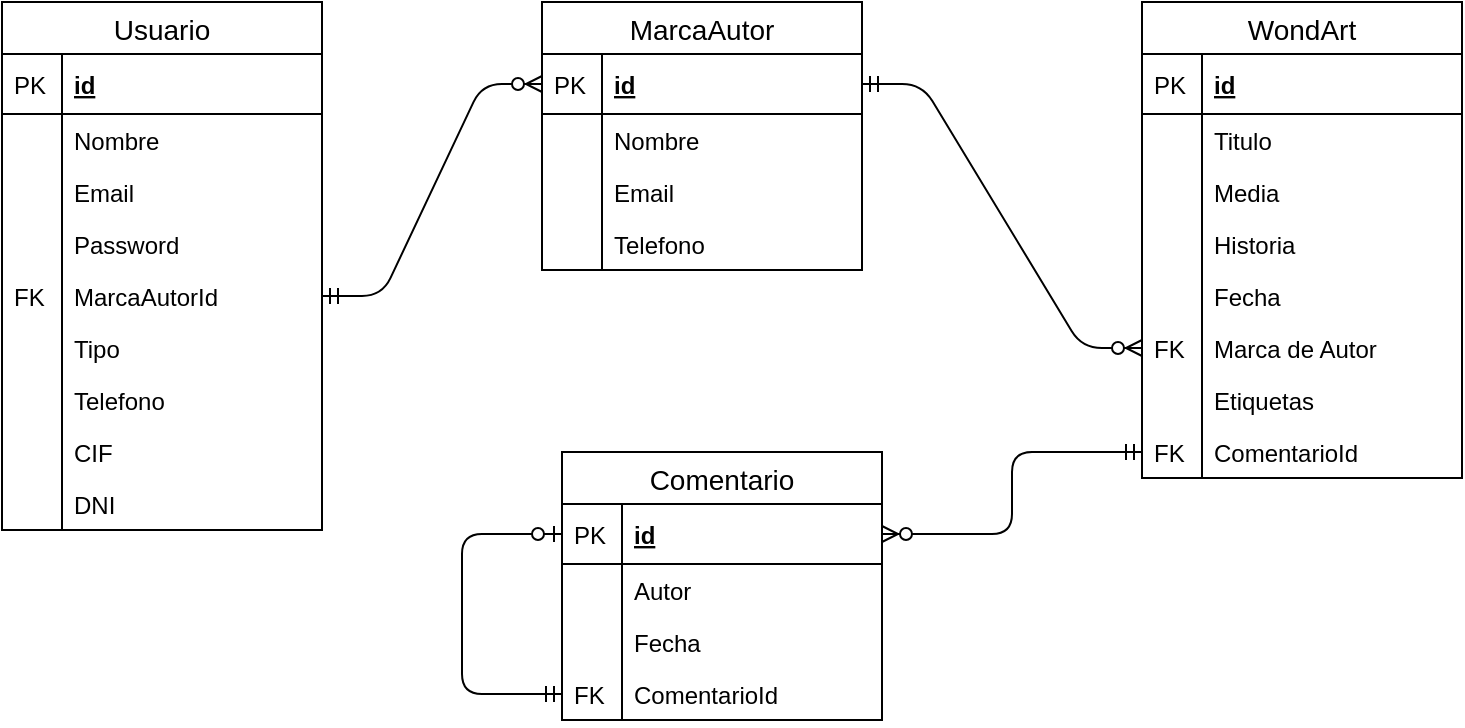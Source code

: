 <mxfile version="12.9.14" type="device"><diagram id="SJ3eZg0xeJV2ww6N6vY-" name="Page-1"><mxGraphModel dx="1038" dy="499" grid="1" gridSize="10" guides="1" tooltips="1" connect="1" arrows="1" fold="1" page="1" pageScale="1" pageWidth="827" pageHeight="1169" math="0" shadow="0"><root><mxCell id="0"/><mxCell id="1" parent="0"/><mxCell id="cLwYV3ZuJrsIDbmXV9xP-11" value="Usuario" style="swimlane;fontStyle=0;childLayout=stackLayout;horizontal=1;startSize=26;horizontalStack=0;resizeParent=1;resizeParentMax=0;resizeLast=0;collapsible=1;marginBottom=0;align=center;fontSize=14;" parent="1" vertex="1"><mxGeometry x="70" y="70" width="160" height="264" as="geometry"/></mxCell><mxCell id="cLwYV3ZuJrsIDbmXV9xP-12" value="id" style="shape=partialRectangle;top=0;left=0;right=0;bottom=1;align=left;verticalAlign=middle;fillColor=none;spacingLeft=34;spacingRight=4;overflow=hidden;rotatable=0;points=[[0,0.5],[1,0.5]];portConstraint=eastwest;dropTarget=0;fontStyle=5;fontSize=12;" parent="cLwYV3ZuJrsIDbmXV9xP-11" vertex="1"><mxGeometry y="26" width="160" height="30" as="geometry"/></mxCell><mxCell id="cLwYV3ZuJrsIDbmXV9xP-13" value="PK" style="shape=partialRectangle;top=0;left=0;bottom=0;fillColor=none;align=left;verticalAlign=middle;spacingLeft=4;spacingRight=4;overflow=hidden;rotatable=0;points=[];portConstraint=eastwest;part=1;fontSize=12;" parent="cLwYV3ZuJrsIDbmXV9xP-12" vertex="1" connectable="0"><mxGeometry width="30" height="30" as="geometry"/></mxCell><mxCell id="cLwYV3ZuJrsIDbmXV9xP-14" value="Nombre" style="shape=partialRectangle;top=0;left=0;right=0;bottom=0;align=left;verticalAlign=top;fillColor=none;spacingLeft=34;spacingRight=4;overflow=hidden;rotatable=0;points=[[0,0.5],[1,0.5]];portConstraint=eastwest;dropTarget=0;fontSize=12;" parent="cLwYV3ZuJrsIDbmXV9xP-11" vertex="1"><mxGeometry y="56" width="160" height="26" as="geometry"/></mxCell><mxCell id="cLwYV3ZuJrsIDbmXV9xP-15" value="" style="shape=partialRectangle;top=0;left=0;bottom=0;fillColor=none;align=left;verticalAlign=top;spacingLeft=4;spacingRight=4;overflow=hidden;rotatable=0;points=[];portConstraint=eastwest;part=1;fontSize=12;" parent="cLwYV3ZuJrsIDbmXV9xP-14" vertex="1" connectable="0"><mxGeometry width="30" height="26" as="geometry"/></mxCell><mxCell id="cLwYV3ZuJrsIDbmXV9xP-16" value="Email" style="shape=partialRectangle;top=0;left=0;right=0;bottom=0;align=left;verticalAlign=top;fillColor=none;spacingLeft=34;spacingRight=4;overflow=hidden;rotatable=0;points=[[0,0.5],[1,0.5]];portConstraint=eastwest;dropTarget=0;fontSize=12;" parent="cLwYV3ZuJrsIDbmXV9xP-11" vertex="1"><mxGeometry y="82" width="160" height="26" as="geometry"/></mxCell><mxCell id="cLwYV3ZuJrsIDbmXV9xP-17" value="" style="shape=partialRectangle;top=0;left=0;bottom=0;fillColor=none;align=left;verticalAlign=top;spacingLeft=4;spacingRight=4;overflow=hidden;rotatable=0;points=[];portConstraint=eastwest;part=1;fontSize=12;" parent="cLwYV3ZuJrsIDbmXV9xP-16" vertex="1" connectable="0"><mxGeometry width="30" height="26" as="geometry"/></mxCell><mxCell id="cLwYV3ZuJrsIDbmXV9xP-18" value="Password" style="shape=partialRectangle;top=0;left=0;right=0;bottom=0;align=left;verticalAlign=top;fillColor=none;spacingLeft=34;spacingRight=4;overflow=hidden;rotatable=0;points=[[0,0.5],[1,0.5]];portConstraint=eastwest;dropTarget=0;fontSize=12;" parent="cLwYV3ZuJrsIDbmXV9xP-11" vertex="1"><mxGeometry y="108" width="160" height="26" as="geometry"/></mxCell><mxCell id="cLwYV3ZuJrsIDbmXV9xP-19" value="" style="shape=partialRectangle;top=0;left=0;bottom=0;fillColor=none;align=left;verticalAlign=top;spacingLeft=4;spacingRight=4;overflow=hidden;rotatable=0;points=[];portConstraint=eastwest;part=1;fontSize=12;" parent="cLwYV3ZuJrsIDbmXV9xP-18" vertex="1" connectable="0"><mxGeometry width="30" height="26" as="geometry"/></mxCell><mxCell id="cLwYV3ZuJrsIDbmXV9xP-92" value="MarcaAutorId" style="shape=partialRectangle;top=0;left=0;right=0;bottom=0;align=left;verticalAlign=top;fillColor=none;spacingLeft=34;spacingRight=4;overflow=hidden;rotatable=0;points=[[0,0.5],[1,0.5]];portConstraint=eastwest;dropTarget=0;fontSize=12;" parent="cLwYV3ZuJrsIDbmXV9xP-11" vertex="1"><mxGeometry y="134" width="160" height="26" as="geometry"/></mxCell><mxCell id="cLwYV3ZuJrsIDbmXV9xP-93" value="FK" style="shape=partialRectangle;top=0;left=0;bottom=0;fillColor=none;align=left;verticalAlign=top;spacingLeft=4;spacingRight=4;overflow=hidden;rotatable=0;points=[];portConstraint=eastwest;part=1;fontSize=12;" parent="cLwYV3ZuJrsIDbmXV9xP-92" vertex="1" connectable="0"><mxGeometry width="30" height="26" as="geometry"/></mxCell><mxCell id="dgo3ebyUXn0-q-5l_IHf-7" value="Tipo" style="shape=partialRectangle;top=0;left=0;right=0;bottom=0;align=left;verticalAlign=top;fillColor=none;spacingLeft=34;spacingRight=4;overflow=hidden;rotatable=0;points=[[0,0.5],[1,0.5]];portConstraint=eastwest;dropTarget=0;fontSize=12;" vertex="1" parent="cLwYV3ZuJrsIDbmXV9xP-11"><mxGeometry y="160" width="160" height="26" as="geometry"/></mxCell><mxCell id="dgo3ebyUXn0-q-5l_IHf-8" value="" style="shape=partialRectangle;top=0;left=0;bottom=0;fillColor=none;align=left;verticalAlign=top;spacingLeft=4;spacingRight=4;overflow=hidden;rotatable=0;points=[];portConstraint=eastwest;part=1;fontSize=12;" vertex="1" connectable="0" parent="dgo3ebyUXn0-q-5l_IHf-7"><mxGeometry width="30" height="26" as="geometry"/></mxCell><mxCell id="dgo3ebyUXn0-q-5l_IHf-9" value="Telefono" style="shape=partialRectangle;top=0;left=0;right=0;bottom=0;align=left;verticalAlign=top;fillColor=none;spacingLeft=34;spacingRight=4;overflow=hidden;rotatable=0;points=[[0,0.5],[1,0.5]];portConstraint=eastwest;dropTarget=0;fontSize=12;" vertex="1" parent="cLwYV3ZuJrsIDbmXV9xP-11"><mxGeometry y="186" width="160" height="26" as="geometry"/></mxCell><mxCell id="dgo3ebyUXn0-q-5l_IHf-10" value="" style="shape=partialRectangle;top=0;left=0;bottom=0;fillColor=none;align=left;verticalAlign=top;spacingLeft=4;spacingRight=4;overflow=hidden;rotatable=0;points=[];portConstraint=eastwest;part=1;fontSize=12;" vertex="1" connectable="0" parent="dgo3ebyUXn0-q-5l_IHf-9"><mxGeometry width="30" height="26" as="geometry"/></mxCell><mxCell id="dgo3ebyUXn0-q-5l_IHf-11" value="CIF" style="shape=partialRectangle;top=0;left=0;right=0;bottom=0;align=left;verticalAlign=top;fillColor=none;spacingLeft=34;spacingRight=4;overflow=hidden;rotatable=0;points=[[0,0.5],[1,0.5]];portConstraint=eastwest;dropTarget=0;fontSize=12;" vertex="1" parent="cLwYV3ZuJrsIDbmXV9xP-11"><mxGeometry y="212" width="160" height="26" as="geometry"/></mxCell><mxCell id="dgo3ebyUXn0-q-5l_IHf-12" value="" style="shape=partialRectangle;top=0;left=0;bottom=0;fillColor=none;align=left;verticalAlign=top;spacingLeft=4;spacingRight=4;overflow=hidden;rotatable=0;points=[];portConstraint=eastwest;part=1;fontSize=12;" vertex="1" connectable="0" parent="dgo3ebyUXn0-q-5l_IHf-11"><mxGeometry width="30" height="26" as="geometry"/></mxCell><mxCell id="dgo3ebyUXn0-q-5l_IHf-13" value="DNI" style="shape=partialRectangle;top=0;left=0;right=0;bottom=0;align=left;verticalAlign=top;fillColor=none;spacingLeft=34;spacingRight=4;overflow=hidden;rotatable=0;points=[[0,0.5],[1,0.5]];portConstraint=eastwest;dropTarget=0;fontSize=12;" vertex="1" parent="cLwYV3ZuJrsIDbmXV9xP-11"><mxGeometry y="238" width="160" height="26" as="geometry"/></mxCell><mxCell id="dgo3ebyUXn0-q-5l_IHf-14" value="" style="shape=partialRectangle;top=0;left=0;bottom=0;fillColor=none;align=left;verticalAlign=top;spacingLeft=4;spacingRight=4;overflow=hidden;rotatable=0;points=[];portConstraint=eastwest;part=1;fontSize=12;" vertex="1" connectable="0" parent="dgo3ebyUXn0-q-5l_IHf-13"><mxGeometry width="30" height="26" as="geometry"/></mxCell><mxCell id="cLwYV3ZuJrsIDbmXV9xP-105" value="MarcaAutor" style="swimlane;fontStyle=0;childLayout=stackLayout;horizontal=1;startSize=26;horizontalStack=0;resizeParent=1;resizeParentMax=0;resizeLast=0;collapsible=1;marginBottom=0;align=center;fontSize=14;" parent="1" vertex="1"><mxGeometry x="340" y="70" width="160" height="134" as="geometry"/></mxCell><mxCell id="cLwYV3ZuJrsIDbmXV9xP-106" value="id" style="shape=partialRectangle;top=0;left=0;right=0;bottom=1;align=left;verticalAlign=middle;fillColor=none;spacingLeft=34;spacingRight=4;overflow=hidden;rotatable=0;points=[[0,0.5],[1,0.5]];portConstraint=eastwest;dropTarget=0;fontStyle=5;fontSize=12;" parent="cLwYV3ZuJrsIDbmXV9xP-105" vertex="1"><mxGeometry y="26" width="160" height="30" as="geometry"/></mxCell><mxCell id="cLwYV3ZuJrsIDbmXV9xP-107" value="PK" style="shape=partialRectangle;top=0;left=0;bottom=0;fillColor=none;align=left;verticalAlign=middle;spacingLeft=4;spacingRight=4;overflow=hidden;rotatable=0;points=[];portConstraint=eastwest;part=1;fontSize=12;" parent="cLwYV3ZuJrsIDbmXV9xP-106" vertex="1" connectable="0"><mxGeometry width="30" height="30" as="geometry"/></mxCell><mxCell id="cLwYV3ZuJrsIDbmXV9xP-108" value="Nombre" style="shape=partialRectangle;top=0;left=0;right=0;bottom=0;align=left;verticalAlign=top;fillColor=none;spacingLeft=34;spacingRight=4;overflow=hidden;rotatable=0;points=[[0,0.5],[1,0.5]];portConstraint=eastwest;dropTarget=0;fontSize=12;" parent="cLwYV3ZuJrsIDbmXV9xP-105" vertex="1"><mxGeometry y="56" width="160" height="26" as="geometry"/></mxCell><mxCell id="cLwYV3ZuJrsIDbmXV9xP-109" value="" style="shape=partialRectangle;top=0;left=0;bottom=0;fillColor=none;align=left;verticalAlign=top;spacingLeft=4;spacingRight=4;overflow=hidden;rotatable=0;points=[];portConstraint=eastwest;part=1;fontSize=12;" parent="cLwYV3ZuJrsIDbmXV9xP-108" vertex="1" connectable="0"><mxGeometry width="30" height="26" as="geometry"/></mxCell><mxCell id="cLwYV3ZuJrsIDbmXV9xP-110" value="Email" style="shape=partialRectangle;top=0;left=0;right=0;bottom=0;align=left;verticalAlign=top;fillColor=none;spacingLeft=34;spacingRight=4;overflow=hidden;rotatable=0;points=[[0,0.5],[1,0.5]];portConstraint=eastwest;dropTarget=0;fontSize=12;" parent="cLwYV3ZuJrsIDbmXV9xP-105" vertex="1"><mxGeometry y="82" width="160" height="26" as="geometry"/></mxCell><mxCell id="cLwYV3ZuJrsIDbmXV9xP-111" value="" style="shape=partialRectangle;top=0;left=0;bottom=0;fillColor=none;align=left;verticalAlign=top;spacingLeft=4;spacingRight=4;overflow=hidden;rotatable=0;points=[];portConstraint=eastwest;part=1;fontSize=12;" parent="cLwYV3ZuJrsIDbmXV9xP-110" vertex="1" connectable="0"><mxGeometry width="30" height="26" as="geometry"/></mxCell><mxCell id="cLwYV3ZuJrsIDbmXV9xP-112" value="Telefono" style="shape=partialRectangle;top=0;left=0;right=0;bottom=0;align=left;verticalAlign=top;fillColor=none;spacingLeft=34;spacingRight=4;overflow=hidden;rotatable=0;points=[[0,0.5],[1,0.5]];portConstraint=eastwest;dropTarget=0;fontSize=12;" parent="cLwYV3ZuJrsIDbmXV9xP-105" vertex="1"><mxGeometry y="108" width="160" height="26" as="geometry"/></mxCell><mxCell id="cLwYV3ZuJrsIDbmXV9xP-113" value="" style="shape=partialRectangle;top=0;left=0;bottom=0;fillColor=none;align=left;verticalAlign=top;spacingLeft=4;spacingRight=4;overflow=hidden;rotatable=0;points=[];portConstraint=eastwest;part=1;fontSize=12;" parent="cLwYV3ZuJrsIDbmXV9xP-112" vertex="1" connectable="0"><mxGeometry width="30" height="26" as="geometry"/></mxCell><mxCell id="cLwYV3ZuJrsIDbmXV9xP-44" value="WondArt" style="swimlane;fontStyle=0;childLayout=stackLayout;horizontal=1;startSize=26;horizontalStack=0;resizeParent=1;resizeParentMax=0;resizeLast=0;collapsible=1;marginBottom=0;align=center;fontSize=14;" parent="1" vertex="1"><mxGeometry x="640" y="70" width="160" height="238" as="geometry"/></mxCell><mxCell id="cLwYV3ZuJrsIDbmXV9xP-45" value="id" style="shape=partialRectangle;top=0;left=0;right=0;bottom=1;align=left;verticalAlign=middle;fillColor=none;spacingLeft=34;spacingRight=4;overflow=hidden;rotatable=0;points=[[0,0.5],[1,0.5]];portConstraint=eastwest;dropTarget=0;fontStyle=5;fontSize=12;" parent="cLwYV3ZuJrsIDbmXV9xP-44" vertex="1"><mxGeometry y="26" width="160" height="30" as="geometry"/></mxCell><mxCell id="cLwYV3ZuJrsIDbmXV9xP-46" value="PK" style="shape=partialRectangle;top=0;left=0;bottom=0;fillColor=none;align=left;verticalAlign=middle;spacingLeft=4;spacingRight=4;overflow=hidden;rotatable=0;points=[];portConstraint=eastwest;part=1;fontSize=12;" parent="cLwYV3ZuJrsIDbmXV9xP-45" vertex="1" connectable="0"><mxGeometry width="30" height="30" as="geometry"/></mxCell><mxCell id="cLwYV3ZuJrsIDbmXV9xP-47" value="Titulo" style="shape=partialRectangle;top=0;left=0;right=0;bottom=0;align=left;verticalAlign=top;fillColor=none;spacingLeft=34;spacingRight=4;overflow=hidden;rotatable=0;points=[[0,0.5],[1,0.5]];portConstraint=eastwest;dropTarget=0;fontSize=12;" parent="cLwYV3ZuJrsIDbmXV9xP-44" vertex="1"><mxGeometry y="56" width="160" height="26" as="geometry"/></mxCell><mxCell id="cLwYV3ZuJrsIDbmXV9xP-48" value="" style="shape=partialRectangle;top=0;left=0;bottom=0;fillColor=none;align=left;verticalAlign=top;spacingLeft=4;spacingRight=4;overflow=hidden;rotatable=0;points=[];portConstraint=eastwest;part=1;fontSize=12;" parent="cLwYV3ZuJrsIDbmXV9xP-47" vertex="1" connectable="0"><mxGeometry width="30" height="26" as="geometry"/></mxCell><mxCell id="cLwYV3ZuJrsIDbmXV9xP-49" value="Media" style="shape=partialRectangle;top=0;left=0;right=0;bottom=0;align=left;verticalAlign=top;fillColor=none;spacingLeft=34;spacingRight=4;overflow=hidden;rotatable=0;points=[[0,0.5],[1,0.5]];portConstraint=eastwest;dropTarget=0;fontSize=12;" parent="cLwYV3ZuJrsIDbmXV9xP-44" vertex="1"><mxGeometry y="82" width="160" height="26" as="geometry"/></mxCell><mxCell id="cLwYV3ZuJrsIDbmXV9xP-50" value="" style="shape=partialRectangle;top=0;left=0;bottom=0;fillColor=none;align=left;verticalAlign=top;spacingLeft=4;spacingRight=4;overflow=hidden;rotatable=0;points=[];portConstraint=eastwest;part=1;fontSize=12;" parent="cLwYV3ZuJrsIDbmXV9xP-49" vertex="1" connectable="0"><mxGeometry width="30" height="26" as="geometry"/></mxCell><mxCell id="cLwYV3ZuJrsIDbmXV9xP-51" value="Historia" style="shape=partialRectangle;top=0;left=0;right=0;bottom=0;align=left;verticalAlign=top;fillColor=none;spacingLeft=34;spacingRight=4;overflow=hidden;rotatable=0;points=[[0,0.5],[1,0.5]];portConstraint=eastwest;dropTarget=0;fontSize=12;" parent="cLwYV3ZuJrsIDbmXV9xP-44" vertex="1"><mxGeometry y="108" width="160" height="26" as="geometry"/></mxCell><mxCell id="cLwYV3ZuJrsIDbmXV9xP-52" value="" style="shape=partialRectangle;top=0;left=0;bottom=0;fillColor=none;align=left;verticalAlign=top;spacingLeft=4;spacingRight=4;overflow=hidden;rotatable=0;points=[];portConstraint=eastwest;part=1;fontSize=12;" parent="cLwYV3ZuJrsIDbmXV9xP-51" vertex="1" connectable="0"><mxGeometry width="30" height="26" as="geometry"/></mxCell><mxCell id="cLwYV3ZuJrsIDbmXV9xP-55" value="Fecha" style="shape=partialRectangle;top=0;left=0;right=0;bottom=0;align=left;verticalAlign=top;fillColor=none;spacingLeft=34;spacingRight=4;overflow=hidden;rotatable=0;points=[[0,0.5],[1,0.5]];portConstraint=eastwest;dropTarget=0;fontSize=12;" parent="cLwYV3ZuJrsIDbmXV9xP-44" vertex="1"><mxGeometry y="134" width="160" height="26" as="geometry"/></mxCell><mxCell id="cLwYV3ZuJrsIDbmXV9xP-56" value="" style="shape=partialRectangle;top=0;left=0;bottom=0;fillColor=none;align=left;verticalAlign=top;spacingLeft=4;spacingRight=4;overflow=hidden;rotatable=0;points=[];portConstraint=eastwest;part=1;fontSize=12;" parent="cLwYV3ZuJrsIDbmXV9xP-55" vertex="1" connectable="0"><mxGeometry width="30" height="26" as="geometry"/></mxCell><mxCell id="cLwYV3ZuJrsIDbmXV9xP-57" value="Marca de Autor" style="shape=partialRectangle;top=0;left=0;right=0;bottom=0;align=left;verticalAlign=top;fillColor=none;spacingLeft=34;spacingRight=4;overflow=hidden;rotatable=0;points=[[0,0.5],[1,0.5]];portConstraint=eastwest;dropTarget=0;fontSize=12;" parent="cLwYV3ZuJrsIDbmXV9xP-44" vertex="1"><mxGeometry y="160" width="160" height="26" as="geometry"/></mxCell><mxCell id="cLwYV3ZuJrsIDbmXV9xP-58" value="FK" style="shape=partialRectangle;top=0;left=0;bottom=0;fillColor=none;align=left;verticalAlign=top;spacingLeft=4;spacingRight=4;overflow=hidden;rotatable=0;points=[];portConstraint=eastwest;part=1;fontSize=12;" parent="cLwYV3ZuJrsIDbmXV9xP-57" vertex="1" connectable="0"><mxGeometry width="30" height="26" as="geometry"/></mxCell><mxCell id="cLwYV3ZuJrsIDbmXV9xP-59" value="Etiquetas" style="shape=partialRectangle;top=0;left=0;right=0;bottom=0;align=left;verticalAlign=top;fillColor=none;spacingLeft=34;spacingRight=4;overflow=hidden;rotatable=0;points=[[0,0.5],[1,0.5]];portConstraint=eastwest;dropTarget=0;fontSize=12;" parent="cLwYV3ZuJrsIDbmXV9xP-44" vertex="1"><mxGeometry y="186" width="160" height="26" as="geometry"/></mxCell><mxCell id="cLwYV3ZuJrsIDbmXV9xP-60" value="" style="shape=partialRectangle;top=0;left=0;bottom=0;fillColor=none;align=left;verticalAlign=top;spacingLeft=4;spacingRight=4;overflow=hidden;rotatable=0;points=[];portConstraint=eastwest;part=1;fontSize=12;" parent="cLwYV3ZuJrsIDbmXV9xP-59" vertex="1" connectable="0"><mxGeometry width="30" height="26" as="geometry"/></mxCell><mxCell id="cLwYV3ZuJrsIDbmXV9xP-61" value="ComentarioId" style="shape=partialRectangle;top=0;left=0;right=0;bottom=0;align=left;verticalAlign=top;fillColor=none;spacingLeft=34;spacingRight=4;overflow=hidden;rotatable=0;points=[[0,0.5],[1,0.5]];portConstraint=eastwest;dropTarget=0;fontSize=12;" parent="cLwYV3ZuJrsIDbmXV9xP-44" vertex="1"><mxGeometry y="212" width="160" height="26" as="geometry"/></mxCell><mxCell id="cLwYV3ZuJrsIDbmXV9xP-62" value="FK" style="shape=partialRectangle;top=0;left=0;bottom=0;fillColor=none;align=left;verticalAlign=top;spacingLeft=4;spacingRight=4;overflow=hidden;rotatable=0;points=[];portConstraint=eastwest;part=1;fontSize=12;" parent="cLwYV3ZuJrsIDbmXV9xP-61" vertex="1" connectable="0"><mxGeometry width="30" height="26" as="geometry"/></mxCell><mxCell id="cLwYV3ZuJrsIDbmXV9xP-120" value="" style="edgeStyle=entityRelationEdgeStyle;fontSize=12;html=1;endArrow=ERzeroToMany;startArrow=ERmandOne;exitX=1;exitY=0.5;exitDx=0;exitDy=0;entryX=0;entryY=0.5;entryDx=0;entryDy=0;" parent="1" source="cLwYV3ZuJrsIDbmXV9xP-92" target="cLwYV3ZuJrsIDbmXV9xP-106" edge="1"><mxGeometry width="100" height="100" relative="1" as="geometry"><mxPoint x="360" y="330" as="sourcePoint"/><mxPoint x="460" y="230" as="targetPoint"/></mxGeometry></mxCell><mxCell id="cLwYV3ZuJrsIDbmXV9xP-121" value="" style="edgeStyle=entityRelationEdgeStyle;fontSize=12;html=1;endArrow=ERzeroToMany;startArrow=ERmandOne;exitX=1;exitY=0.5;exitDx=0;exitDy=0;entryX=0;entryY=0.5;entryDx=0;entryDy=0;" parent="1" source="cLwYV3ZuJrsIDbmXV9xP-106" target="cLwYV3ZuJrsIDbmXV9xP-57" edge="1"><mxGeometry width="100" height="100" relative="1" as="geometry"><mxPoint x="360" y="330" as="sourcePoint"/><mxPoint x="460" y="230" as="targetPoint"/></mxGeometry></mxCell><mxCell id="cLwYV3ZuJrsIDbmXV9xP-81" value="Comentario" style="swimlane;fontStyle=0;childLayout=stackLayout;horizontal=1;startSize=26;horizontalStack=0;resizeParent=1;resizeParentMax=0;resizeLast=0;collapsible=1;marginBottom=0;align=center;fontSize=14;" parent="1" vertex="1"><mxGeometry x="350" y="295" width="160" height="134" as="geometry"/></mxCell><mxCell id="cLwYV3ZuJrsIDbmXV9xP-82" value="id" style="shape=partialRectangle;top=0;left=0;right=0;bottom=1;align=left;verticalAlign=middle;fillColor=none;spacingLeft=34;spacingRight=4;overflow=hidden;rotatable=0;points=[[0,0.5],[1,0.5]];portConstraint=eastwest;dropTarget=0;fontStyle=5;fontSize=12;" parent="cLwYV3ZuJrsIDbmXV9xP-81" vertex="1"><mxGeometry y="26" width="160" height="30" as="geometry"/></mxCell><mxCell id="cLwYV3ZuJrsIDbmXV9xP-83" value="PK" style="shape=partialRectangle;top=0;left=0;bottom=0;fillColor=none;align=left;verticalAlign=middle;spacingLeft=4;spacingRight=4;overflow=hidden;rotatable=0;points=[];portConstraint=eastwest;part=1;fontSize=12;" parent="cLwYV3ZuJrsIDbmXV9xP-82" vertex="1" connectable="0"><mxGeometry width="30" height="30" as="geometry"/></mxCell><mxCell id="cLwYV3ZuJrsIDbmXV9xP-84" value="Autor" style="shape=partialRectangle;top=0;left=0;right=0;bottom=0;align=left;verticalAlign=top;fillColor=none;spacingLeft=34;spacingRight=4;overflow=hidden;rotatable=0;points=[[0,0.5],[1,0.5]];portConstraint=eastwest;dropTarget=0;fontSize=12;" parent="cLwYV3ZuJrsIDbmXV9xP-81" vertex="1"><mxGeometry y="56" width="160" height="26" as="geometry"/></mxCell><mxCell id="cLwYV3ZuJrsIDbmXV9xP-85" value="" style="shape=partialRectangle;top=0;left=0;bottom=0;fillColor=none;align=left;verticalAlign=top;spacingLeft=4;spacingRight=4;overflow=hidden;rotatable=0;points=[];portConstraint=eastwest;part=1;fontSize=12;" parent="cLwYV3ZuJrsIDbmXV9xP-84" vertex="1" connectable="0"><mxGeometry width="30" height="26" as="geometry"/></mxCell><mxCell id="cLwYV3ZuJrsIDbmXV9xP-86" value="Fecha" style="shape=partialRectangle;top=0;left=0;right=0;bottom=0;align=left;verticalAlign=top;fillColor=none;spacingLeft=34;spacingRight=4;overflow=hidden;rotatable=0;points=[[0,0.5],[1,0.5]];portConstraint=eastwest;dropTarget=0;fontSize=12;" parent="cLwYV3ZuJrsIDbmXV9xP-81" vertex="1"><mxGeometry y="82" width="160" height="26" as="geometry"/></mxCell><mxCell id="cLwYV3ZuJrsIDbmXV9xP-87" value="" style="shape=partialRectangle;top=0;left=0;bottom=0;fillColor=none;align=left;verticalAlign=top;spacingLeft=4;spacingRight=4;overflow=hidden;rotatable=0;points=[];portConstraint=eastwest;part=1;fontSize=12;" parent="cLwYV3ZuJrsIDbmXV9xP-86" vertex="1" connectable="0"><mxGeometry width="30" height="26" as="geometry"/></mxCell><mxCell id="cLwYV3ZuJrsIDbmXV9xP-88" value="ComentarioId" style="shape=partialRectangle;top=0;left=0;right=0;bottom=0;align=left;verticalAlign=top;fillColor=none;spacingLeft=34;spacingRight=4;overflow=hidden;rotatable=0;points=[[0,0.5],[1,0.5]];portConstraint=eastwest;dropTarget=0;fontSize=12;" parent="cLwYV3ZuJrsIDbmXV9xP-81" vertex="1"><mxGeometry y="108" width="160" height="26" as="geometry"/></mxCell><mxCell id="cLwYV3ZuJrsIDbmXV9xP-89" value="FK" style="shape=partialRectangle;top=0;left=0;bottom=0;fillColor=none;align=left;verticalAlign=top;spacingLeft=4;spacingRight=4;overflow=hidden;rotatable=0;points=[];portConstraint=eastwest;part=1;fontSize=12;" parent="cLwYV3ZuJrsIDbmXV9xP-88" vertex="1" connectable="0"><mxGeometry width="30" height="26" as="geometry"/></mxCell><mxCell id="cLwYV3ZuJrsIDbmXV9xP-122" value="" style="edgeStyle=orthogonalEdgeStyle;fontSize=12;html=1;endArrow=ERzeroToOne;startArrow=ERmandOne;entryX=0;entryY=0.5;entryDx=0;entryDy=0;exitX=0;exitY=0.5;exitDx=0;exitDy=0;" parent="cLwYV3ZuJrsIDbmXV9xP-81" source="cLwYV3ZuJrsIDbmXV9xP-88" target="cLwYV3ZuJrsIDbmXV9xP-82" edge="1"><mxGeometry width="100" height="100" relative="1" as="geometry"><mxPoint x="-80" y="125" as="sourcePoint"/><mxPoint x="70" y="-65" as="targetPoint"/><Array as="points"><mxPoint x="-50" y="121"/><mxPoint x="-50" y="41"/></Array></mxGeometry></mxCell><mxCell id="cLwYV3ZuJrsIDbmXV9xP-123" value="" style="edgeStyle=orthogonalEdgeStyle;fontSize=12;html=1;endArrow=ERzeroToMany;startArrow=ERmandOne;entryX=1;entryY=0.5;entryDx=0;entryDy=0;exitX=0;exitY=0.5;exitDx=0;exitDy=0;" parent="1" source="cLwYV3ZuJrsIDbmXV9xP-61" target="cLwYV3ZuJrsIDbmXV9xP-82" edge="1"><mxGeometry width="100" height="100" relative="1" as="geometry"><mxPoint x="580" y="300" as="sourcePoint"/><mxPoint x="460" y="230" as="targetPoint"/></mxGeometry></mxCell></root></mxGraphModel></diagram></mxfile>